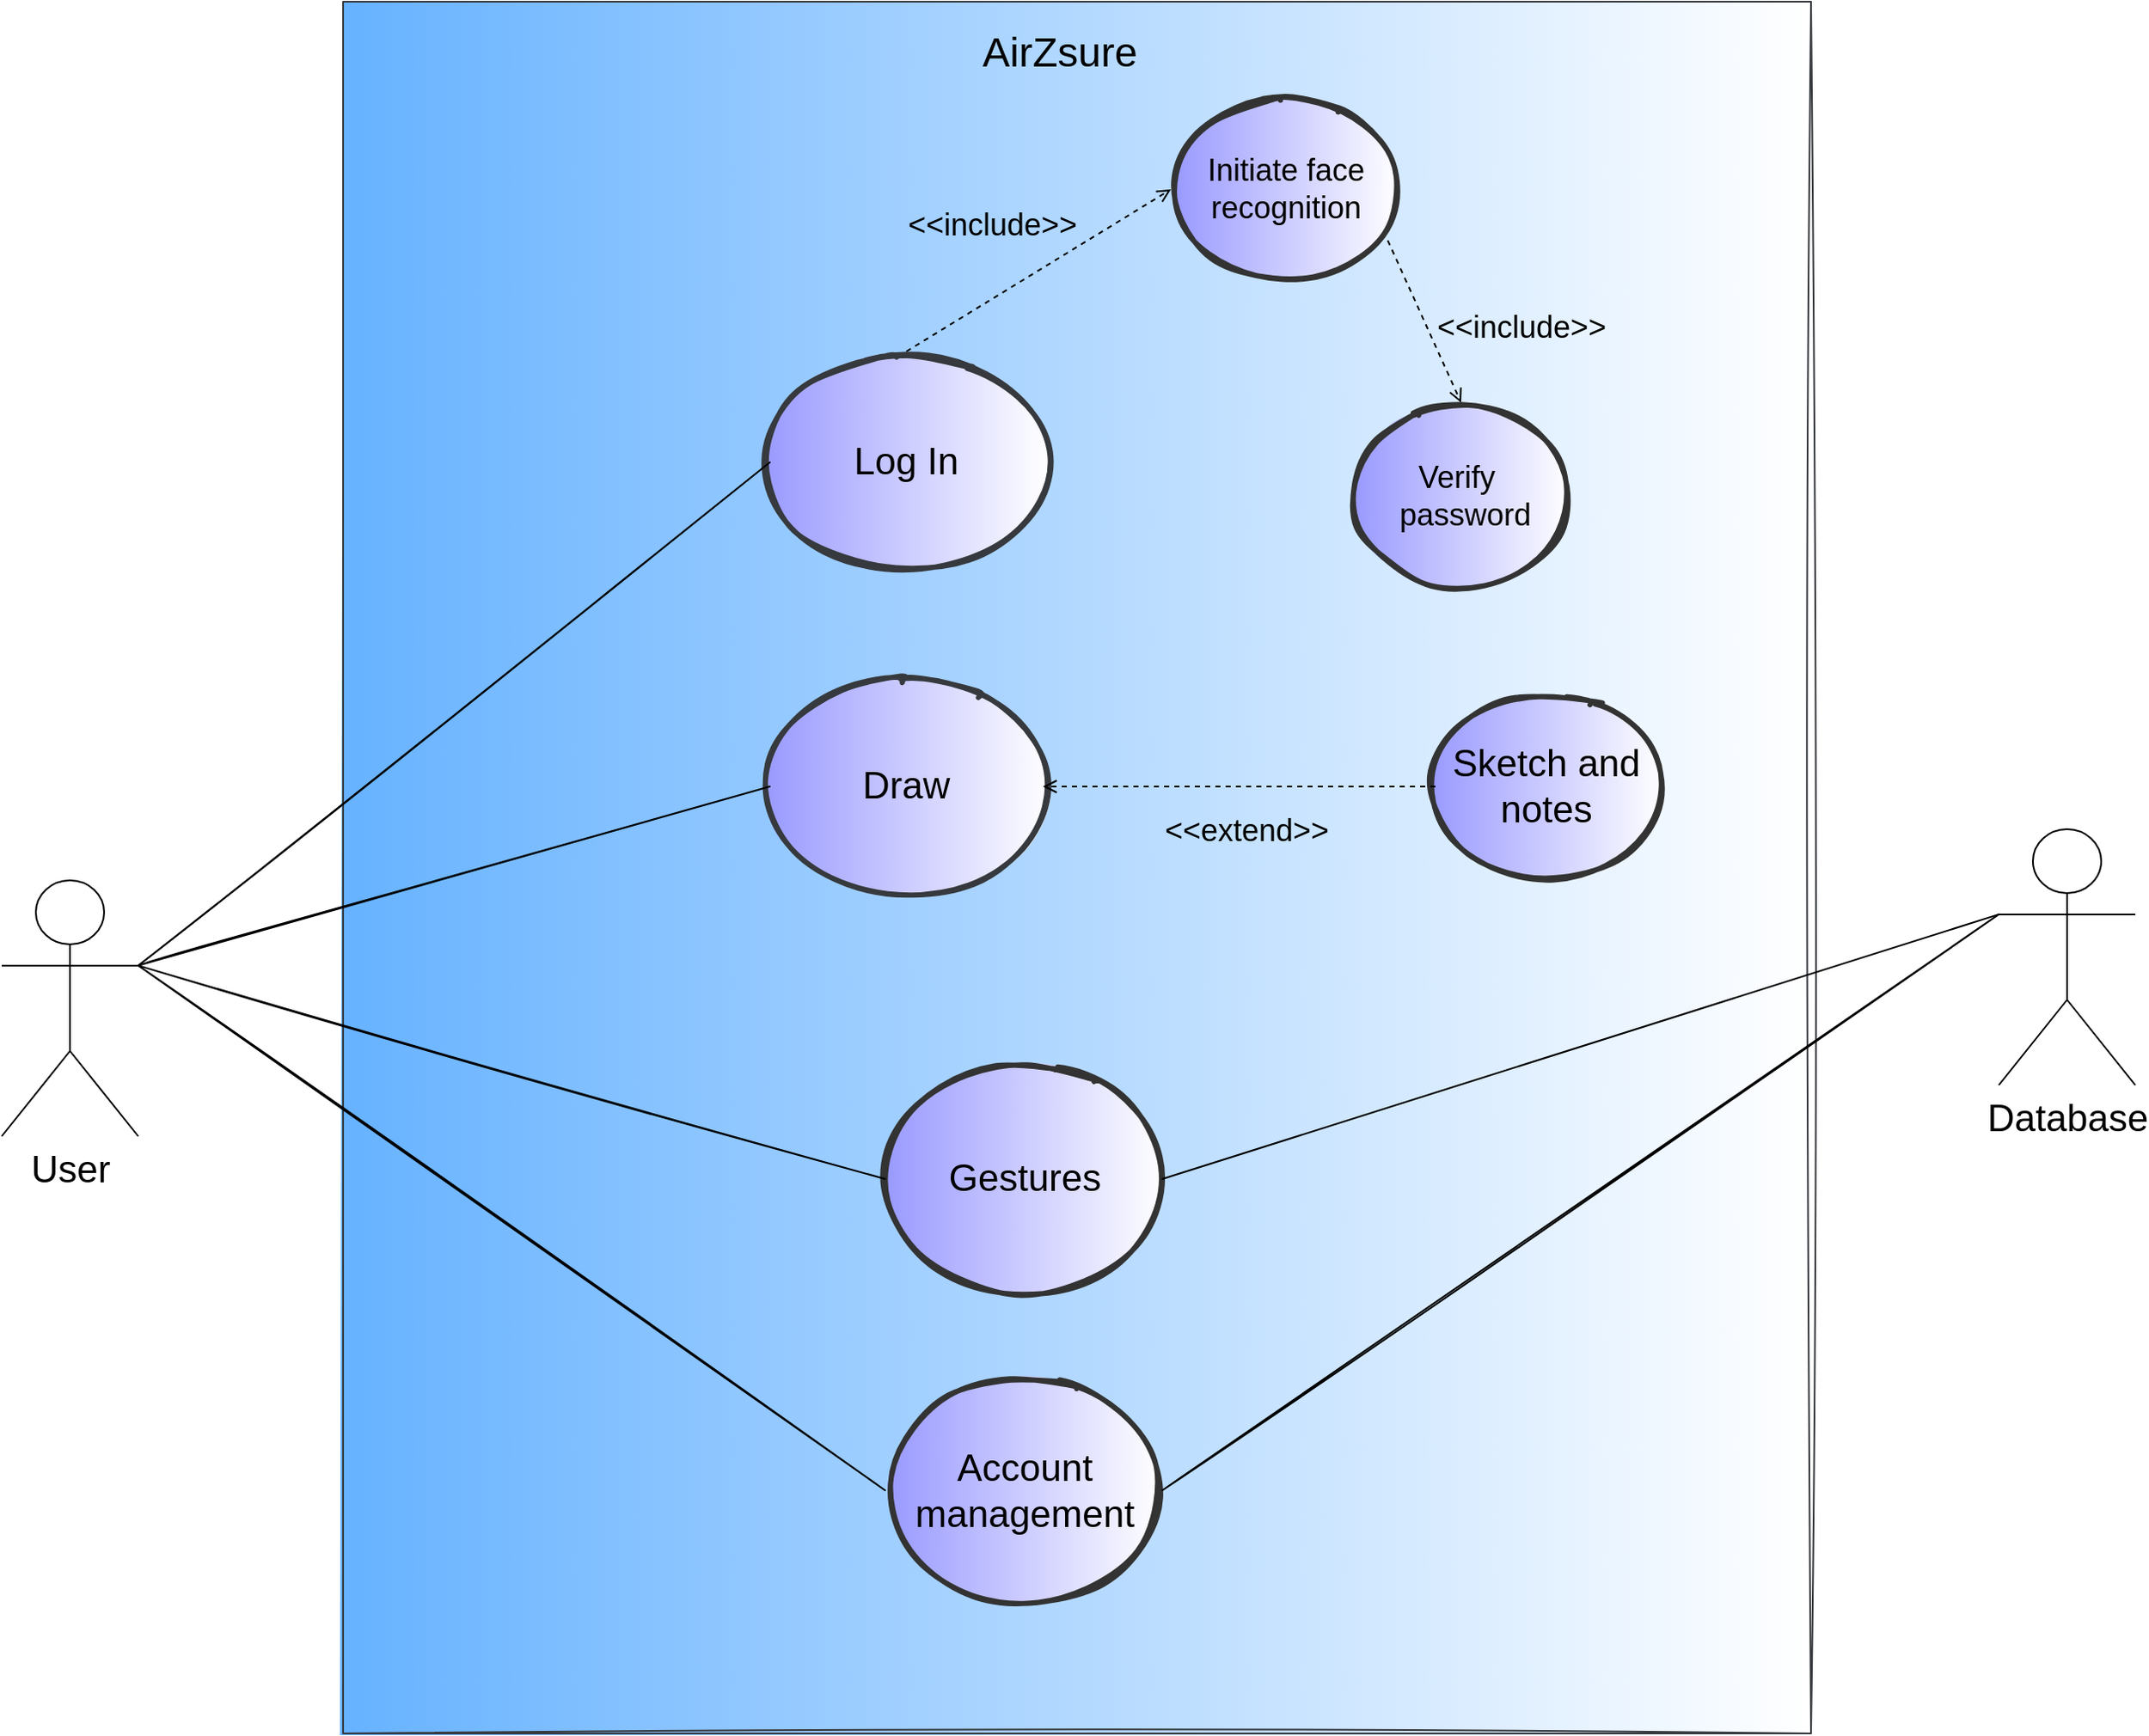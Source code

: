 <mxfile version="14.4.8" type="github">
  <diagram id="aXn3OjnOirft_9KjU9u0" name="Page-1">
    <mxGraphModel dx="2057" dy="1087" grid="1" gridSize="10" guides="1" tooltips="1" connect="1" arrows="1" fold="1" page="1" pageScale="1" pageWidth="850" pageHeight="1100" math="0" shadow="0">
      <root>
        <mxCell id="0" />
        <mxCell id="1" parent="0" />
        <mxCell id="9XCm4ptCp412VaQSHnFl-3" value="" style="rounded=0;whiteSpace=wrap;html=1;rotation=-90;sketch=1;glass=0;strokeColor=#36393d;gradientColor=#ffffff;fillColor=#66B2FF;" parent="1" vertex="1">
          <mxGeometry x="162.5" y="112.5" width="1015" height="860" as="geometry" />
        </mxCell>
        <mxCell id="9XCm4ptCp412VaQSHnFl-4" value="&lt;font style=&quot;font-size: 24px&quot;&gt;AirZsure&lt;/font&gt;" style="text;html=1;strokeColor=none;fillColor=none;align=center;verticalAlign=middle;whiteSpace=wrap;rounded=0;" parent="1" vertex="1">
          <mxGeometry x="600" y="50" width="120" height="30" as="geometry" />
        </mxCell>
        <mxCell id="9XCm4ptCp412VaQSHnFl-5" value="&lt;font style=&quot;font-size: 22px&quot;&gt;User&lt;/font&gt;" style="shape=umlActor;verticalLabelPosition=bottom;verticalAlign=top;html=1;outlineConnect=0;" parent="1" vertex="1">
          <mxGeometry x="40" y="550" width="80" height="150" as="geometry" />
        </mxCell>
        <mxCell id="9XCm4ptCp412VaQSHnFl-6" value="&lt;font style=&quot;font-size: 22px&quot;&gt;Database&lt;/font&gt;" style="shape=umlActor;verticalLabelPosition=bottom;verticalAlign=top;html=1;outlineConnect=0;" parent="1" vertex="1">
          <mxGeometry x="1210" y="520" width="80" height="150" as="geometry" />
        </mxCell>
        <mxCell id="9XCm4ptCp412VaQSHnFl-7" value="&lt;font style=&quot;font-size: 22px&quot;&gt;Log In&lt;/font&gt;" style="ellipse;whiteSpace=wrap;html=1;sketch=1;strokeWidth=3;strokeColor=#36393d;fillStyle=auto;fillColor=#9999FF;gradientColor=#ffffff;gradientDirection=east;" parent="1" vertex="1">
          <mxGeometry x="490" y="240" width="160" height="130" as="geometry" />
        </mxCell>
        <mxCell id="9XCm4ptCp412VaQSHnFl-8" value="&lt;font style=&quot;font-size: 22px&quot;&gt;Draw&lt;/font&gt;" style="ellipse;whiteSpace=wrap;html=1;sketch=1;strokeWidth=3;strokeColor=#36393d;fillStyle=auto;fillColor=#9999FF;gradientColor=#ffffff;gradientDirection=east;" parent="1" vertex="1">
          <mxGeometry x="490" y="430" width="160" height="130" as="geometry" />
        </mxCell>
        <mxCell id="9XCm4ptCp412VaQSHnFl-9" value="&lt;font style=&quot;font-size: 22px&quot;&gt;Sketch and notes&lt;/font&gt;" style="ellipse;whiteSpace=wrap;html=1;strokeColor=#333333;strokeWidth=3;sketch=1;fillColor=#9999FF;gradientColor=#ffffff;gradientDirection=east;" parent="1" vertex="1">
          <mxGeometry x="880" y="440" width="130" height="110" as="geometry" />
        </mxCell>
        <mxCell id="9XCm4ptCp412VaQSHnFl-10" value="&lt;font style=&quot;font-size: 22px&quot;&gt;Gestures&lt;/font&gt;" style="ellipse;whiteSpace=wrap;html=1;strokeColor=#333333;strokeWidth=3;sketch=1;gradientDirection=east;gradientColor=#ffffff;fillColor=#9999FF;" parent="1" vertex="1">
          <mxGeometry x="557.5" y="660" width="162.5" height="130" as="geometry" />
        </mxCell>
        <mxCell id="9XCm4ptCp412VaQSHnFl-12" value="" style="endArrow=none;html=1;entryX=0;entryY=0.5;entryDx=0;entryDy=0;exitX=1;exitY=0.333;exitDx=0;exitDy=0;exitPerimeter=0;rounded=1;shadow=0;sketch=1;" parent="1" target="9XCm4ptCp412VaQSHnFl-7" edge="1" source="9XCm4ptCp412VaQSHnFl-5">
          <mxGeometry width="50" height="50" relative="1" as="geometry">
            <mxPoint x="130" y="320" as="sourcePoint" />
            <mxPoint x="290" y="220" as="targetPoint" />
          </mxGeometry>
        </mxCell>
        <mxCell id="9XCm4ptCp412VaQSHnFl-13" value="" style="endArrow=none;html=1;entryX=0;entryY=0.5;entryDx=0;entryDy=0;exitX=1;exitY=0.333;exitDx=0;exitDy=0;exitPerimeter=0;shadow=0;sketch=1;curved=1;" parent="1" target="9XCm4ptCp412VaQSHnFl-8" edge="1" source="9XCm4ptCp412VaQSHnFl-5">
          <mxGeometry width="50" height="50" relative="1" as="geometry">
            <mxPoint x="130" y="320" as="sourcePoint" />
            <mxPoint x="330.0" y="180" as="targetPoint" />
          </mxGeometry>
        </mxCell>
        <mxCell id="9XCm4ptCp412VaQSHnFl-15" value="" style="endArrow=none;html=1;entryX=0;entryY=0.5;entryDx=0;entryDy=0;exitX=1;exitY=0.333;exitDx=0;exitDy=0;exitPerimeter=0;rounded=1;shadow=0;sketch=1;" parent="1" source="9XCm4ptCp412VaQSHnFl-5" target="9XCm4ptCp412VaQSHnFl-10" edge="1">
          <mxGeometry width="50" height="50" relative="1" as="geometry">
            <mxPoint x="139" y="330" as="sourcePoint" />
            <mxPoint x="331.56" y="382.08" as="targetPoint" />
          </mxGeometry>
        </mxCell>
        <mxCell id="zDRHQb7o4Ke-IUu3kP3v-1" value="&lt;font style=&quot;font-size: 22px&quot;&gt;Account management&lt;/font&gt;" style="ellipse;whiteSpace=wrap;html=1;strokeColor=#333333;strokeWidth=3;sketch=1;gradientDirection=east;gradientColor=#ffffff;fillColor=#9999FF;" vertex="1" parent="1">
          <mxGeometry x="557.5" y="842.5" width="162.5" height="130" as="geometry" />
        </mxCell>
        <mxCell id="zDRHQb7o4Ke-IUu3kP3v-2" value="" style="endArrow=none;html=1;entryX=0;entryY=0.5;entryDx=0;entryDy=0;exitX=1;exitY=0.333;exitDx=0;exitDy=0;exitPerimeter=0;rounded=1;shadow=0;sketch=1;" edge="1" parent="1" source="9XCm4ptCp412VaQSHnFl-5" target="zDRHQb7o4Ke-IUu3kP3v-1">
          <mxGeometry width="50" height="50" relative="1" as="geometry">
            <mxPoint x="129" y="320" as="sourcePoint" />
            <mxPoint x="320" y="480" as="targetPoint" />
          </mxGeometry>
        </mxCell>
        <mxCell id="zDRHQb7o4Ke-IUu3kP3v-5" value="" style="endArrow=none;html=1;exitX=1;exitY=0.5;exitDx=0;exitDy=0;entryX=0;entryY=0.333;entryDx=0;entryDy=0;entryPerimeter=0;sketch=1;" edge="1" parent="1" source="9XCm4ptCp412VaQSHnFl-10" target="9XCm4ptCp412VaQSHnFl-6">
          <mxGeometry width="50" height="50" relative="1" as="geometry">
            <mxPoint x="450" y="350" as="sourcePoint" />
            <mxPoint x="660" y="320" as="targetPoint" />
          </mxGeometry>
        </mxCell>
        <mxCell id="zDRHQb7o4Ke-IUu3kP3v-6" value="" style="endArrow=none;html=1;exitX=1;exitY=0.5;exitDx=0;exitDy=0;entryX=0;entryY=0.333;entryDx=0;entryDy=0;entryPerimeter=0;sketch=1;" edge="1" parent="1" source="zDRHQb7o4Ke-IUu3kP3v-1" target="9XCm4ptCp412VaQSHnFl-6">
          <mxGeometry width="50" height="50" relative="1" as="geometry">
            <mxPoint x="450" y="440" as="sourcePoint" />
            <mxPoint x="660" y="320" as="targetPoint" />
          </mxGeometry>
        </mxCell>
        <mxCell id="zDRHQb7o4Ke-IUu3kP3v-7" value="&lt;font style=&quot;font-size: 18px&quot;&gt;Initiate face recognition&lt;/font&gt;" style="ellipse;whiteSpace=wrap;html=1;strokeColor=#333333;strokeWidth=3;sketch=1;fillColor=#9999FF;gradientColor=#ffffff;gradientDirection=east;" vertex="1" parent="1">
          <mxGeometry x="725" y="90" width="135" height="110" as="geometry" />
        </mxCell>
        <mxCell id="zDRHQb7o4Ke-IUu3kP3v-8" value="&lt;font style=&quot;font-size: 18px&quot;&gt;Verify&amp;nbsp; &amp;nbsp;password&lt;/font&gt;" style="ellipse;whiteSpace=wrap;html=1;strokeColor=#333333;strokeWidth=3;sketch=1;fillColor=#9999FF;gradientColor=#ffffff;gradientDirection=east;" vertex="1" parent="1">
          <mxGeometry x="830" y="270" width="130" height="110" as="geometry" />
        </mxCell>
        <mxCell id="zDRHQb7o4Ke-IUu3kP3v-11" value="&lt;font style=&quot;font-size: 18px&quot;&gt;&amp;lt;&amp;lt;include&amp;gt;&amp;gt;&lt;/font&gt;" style="edgeStyle=none;html=1;endArrow=open;verticalAlign=bottom;dashed=1;labelBackgroundColor=none;exitX=0.5;exitY=0;exitDx=0;exitDy=0;entryX=0;entryY=0.5;entryDx=0;entryDy=0;" edge="1" parent="1" source="9XCm4ptCp412VaQSHnFl-7" target="zDRHQb7o4Ke-IUu3kP3v-7">
          <mxGeometry x="-0.186" y="25" width="160" relative="1" as="geometry">
            <mxPoint x="709.82" y="200.0" as="sourcePoint" />
            <mxPoint x="630.18" y="236.03" as="targetPoint" />
            <mxPoint as="offset" />
          </mxGeometry>
        </mxCell>
        <mxCell id="zDRHQb7o4Ke-IUu3kP3v-13" value="&lt;font style=&quot;font-size: 18px&quot;&gt;&amp;lt;&amp;lt;include&amp;gt;&amp;gt;&lt;/font&gt;" style="edgeStyle=none;html=1;endArrow=open;verticalAlign=bottom;dashed=1;labelBackgroundColor=none;exitX=0.941;exitY=0.772;exitDx=0;exitDy=0;entryX=0.5;entryY=0;entryDx=0;entryDy=0;exitPerimeter=0;" edge="1" parent="1" source="zDRHQb7o4Ke-IUu3kP3v-7" target="zDRHQb7o4Ke-IUu3kP3v-8">
          <mxGeometry x="0.752" y="44" width="160" relative="1" as="geometry">
            <mxPoint x="650" y="270" as="sourcePoint" />
            <mxPoint x="762.5" y="182.5" as="targetPoint" />
            <mxPoint as="offset" />
          </mxGeometry>
        </mxCell>
        <mxCell id="zDRHQb7o4Ke-IUu3kP3v-15" value="&lt;font style=&quot;font-size: 18px&quot;&gt;&amp;lt;&amp;lt;extend&amp;gt;&amp;gt;&lt;/font&gt;" style="edgeStyle=none;html=1;endArrow=open;verticalAlign=bottom;dashed=1;labelBackgroundColor=none;exitX=0;exitY=0.5;exitDx=0;exitDy=0;entryX=1;entryY=0.5;entryDx=0;entryDy=0;" edge="1" parent="1" source="9XCm4ptCp412VaQSHnFl-9" target="9XCm4ptCp412VaQSHnFl-8">
          <mxGeometry x="-0.03" y="40" width="160" relative="1" as="geometry">
            <mxPoint x="770.0" y="437.2" as="sourcePoint" />
            <mxPoint x="817.08" y="540" as="targetPoint" />
            <mxPoint as="offset" />
          </mxGeometry>
        </mxCell>
      </root>
    </mxGraphModel>
  </diagram>
</mxfile>

